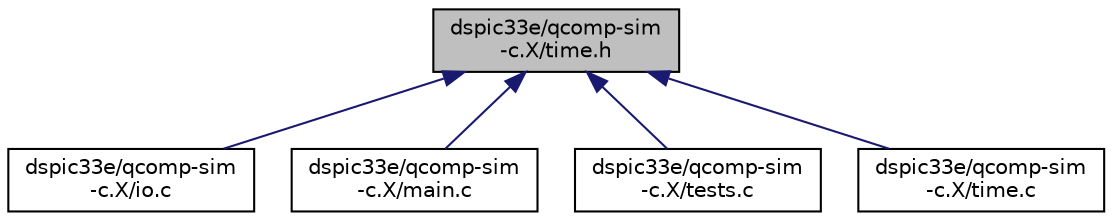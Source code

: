digraph "dspic33e/qcomp-sim-c.X/time.h"
{
  edge [fontname="Helvetica",fontsize="10",labelfontname="Helvetica",labelfontsize="10"];
  node [fontname="Helvetica",fontsize="10",shape=record];
  Node3 [label="dspic33e/qcomp-sim\l-c.X/time.h",height=0.2,width=0.4,color="black", fillcolor="grey75", style="filled", fontcolor="black"];
  Node3 -> Node4 [dir="back",color="midnightblue",fontsize="10",style="solid",fontname="Helvetica"];
  Node4 [label="dspic33e/qcomp-sim\l-c.X/io.c",height=0.2,width=0.4,color="black", fillcolor="white", style="filled",URL="$io_8c.html",tooltip="Contains all the functions for reading buttons and writing to LEDs. "];
  Node3 -> Node5 [dir="back",color="midnightblue",fontsize="10",style="solid",fontname="Helvetica"];
  Node5 [label="dspic33e/qcomp-sim\l-c.X/main.c",height=0.2,width=0.4,color="black", fillcolor="white", style="filled",URL="$main_8c.html",tooltip="The main function. "];
  Node3 -> Node6 [dir="back",color="midnightblue",fontsize="10",style="solid",fontname="Helvetica"];
  Node6 [label="dspic33e/qcomp-sim\l-c.X/tests.c",height=0.2,width=0.4,color="black", fillcolor="white", style="filled",URL="$tests_8c.html",tooltip="Description: Contains all the tests we have performed on the micro- controller. "];
  Node3 -> Node7 [dir="back",color="midnightblue",fontsize="10",style="solid",fontname="Helvetica"];
  Node7 [label="dspic33e/qcomp-sim\l-c.X/time.c",height=0.2,width=0.4,color="black", fillcolor="white", style="filled",URL="$time_8c.html",tooltip="Description: Functions to control the on chip timers. "];
}
